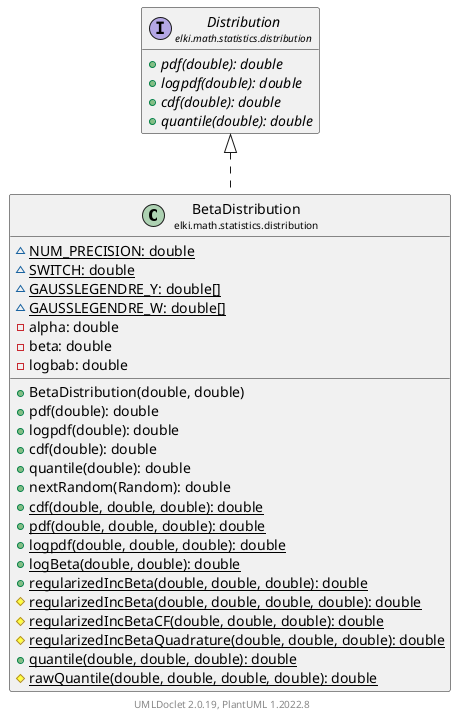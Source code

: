 @startuml
    remove .*\.(Instance|Par|Parameterizer|Factory)$
    set namespaceSeparator none
    hide empty fields
    hide empty methods

    class "<size:14>BetaDistribution\n<size:10>elki.math.statistics.distribution" as elki.math.statistics.distribution.BetaDistribution [[BetaDistribution.html]] {
        {static} ~NUM_PRECISION: double
        {static} ~SWITCH: double
        {static} ~GAUSSLEGENDRE_Y: double[]
        {static} ~GAUSSLEGENDRE_W: double[]
        -alpha: double
        -beta: double
        -logbab: double
        +BetaDistribution(double, double)
        +pdf(double): double
        +logpdf(double): double
        +cdf(double): double
        +quantile(double): double
        +nextRandom(Random): double
        {static} +cdf(double, double, double): double
        {static} +pdf(double, double, double): double
        {static} +logpdf(double, double, double): double
        {static} +logBeta(double, double): double
        {static} +regularizedIncBeta(double, double, double): double
        {static} #regularizedIncBeta(double, double, double, double): double
        {static} #regularizedIncBetaCF(double, double, double): double
        {static} #regularizedIncBetaQuadrature(double, double, double): double
        {static} +quantile(double, double, double): double
        {static} #rawQuantile(double, double, double, double): double
    }

    interface "<size:14>Distribution\n<size:10>elki.math.statistics.distribution" as elki.math.statistics.distribution.Distribution [[Distribution.html]] {
        {abstract} +pdf(double): double
        {abstract} +logpdf(double): double
        {abstract} +cdf(double): double
        {abstract} +quantile(double): double
    }
    class "<size:14>BetaDistribution.Par\n<size:10>elki.math.statistics.distribution" as elki.math.statistics.distribution.BetaDistribution.Par [[BetaDistribution.Par.html]]

    elki.math.statistics.distribution.Distribution <|.. elki.math.statistics.distribution.BetaDistribution
    elki.math.statistics.distribution.BetaDistribution +-- elki.math.statistics.distribution.BetaDistribution.Par

    center footer UMLDoclet 2.0.19, PlantUML 1.2022.8
@enduml
